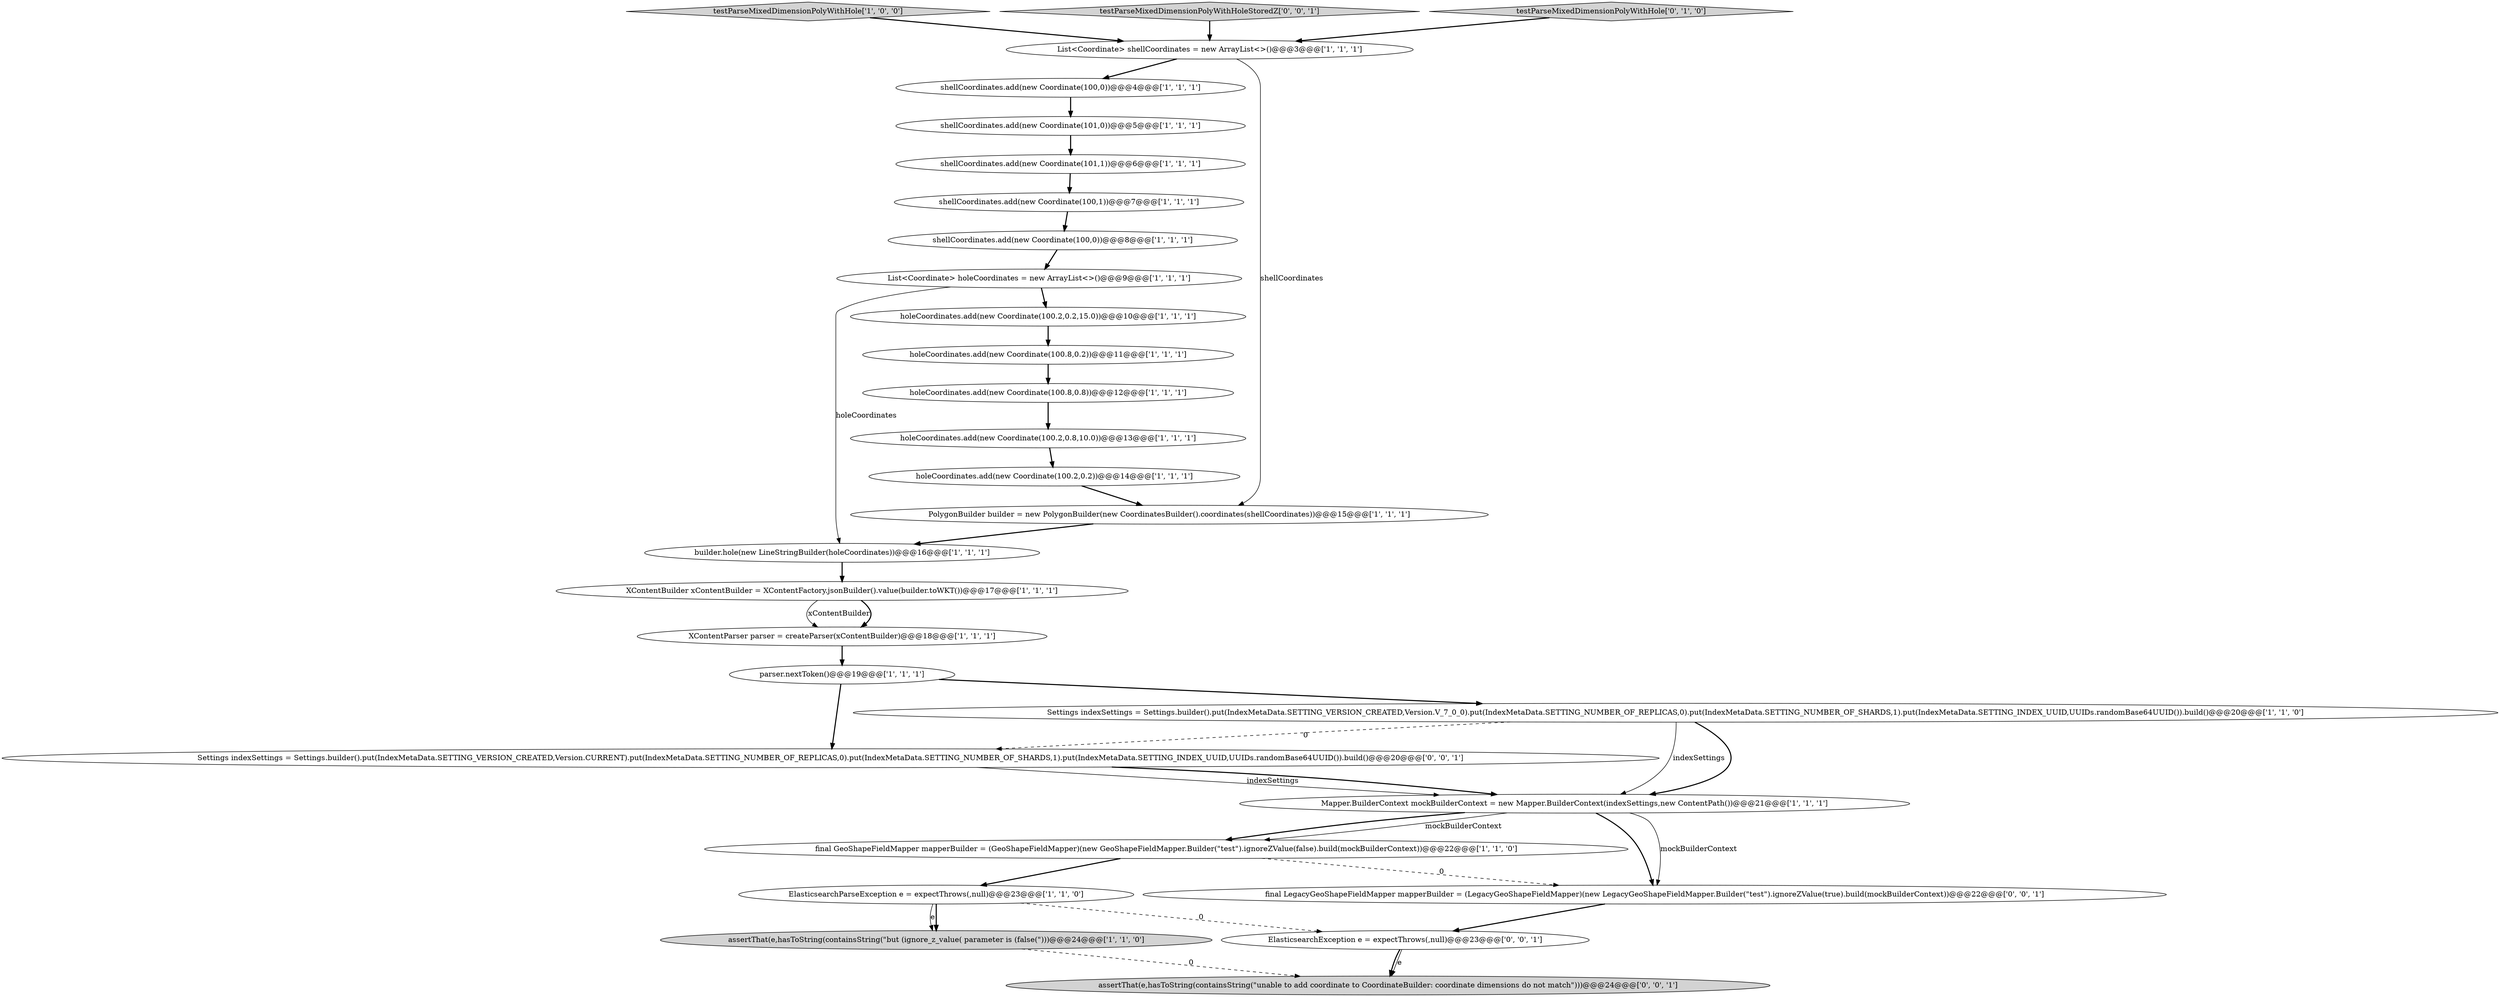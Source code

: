 digraph {
1 [style = filled, label = "ElasticsearchParseException e = expectThrows(,null)@@@23@@@['1', '1', '0']", fillcolor = white, shape = ellipse image = "AAA0AAABBB1BBB"];
9 [style = filled, label = "shellCoordinates.add(new Coordinate(100,1))@@@7@@@['1', '1', '1']", fillcolor = white, shape = ellipse image = "AAA0AAABBB1BBB"];
25 [style = filled, label = "final LegacyGeoShapeFieldMapper mapperBuilder = (LegacyGeoShapeFieldMapper)(new LegacyGeoShapeFieldMapper.Builder(\"test\").ignoreZValue(true).build(mockBuilderContext))@@@22@@@['0', '0', '1']", fillcolor = white, shape = ellipse image = "AAA0AAABBB3BBB"];
6 [style = filled, label = "final GeoShapeFieldMapper mapperBuilder = (GeoShapeFieldMapper)(new GeoShapeFieldMapper.Builder(\"test\").ignoreZValue(false).build(mockBuilderContext))@@@22@@@['1', '1', '0']", fillcolor = white, shape = ellipse image = "AAA0AAABBB1BBB"];
12 [style = filled, label = "Settings indexSettings = Settings.builder().put(IndexMetaData.SETTING_VERSION_CREATED,Version.V_7_0_0).put(IndexMetaData.SETTING_NUMBER_OF_REPLICAS,0).put(IndexMetaData.SETTING_NUMBER_OF_SHARDS,1).put(IndexMetaData.SETTING_INDEX_UUID,UUIDs.randomBase64UUID()).build()@@@20@@@['1', '1', '0']", fillcolor = white, shape = ellipse image = "AAA0AAABBB1BBB"];
4 [style = filled, label = "holeCoordinates.add(new Coordinate(100.2,0.8,10.0))@@@13@@@['1', '1', '1']", fillcolor = white, shape = ellipse image = "AAA0AAABBB1BBB"];
17 [style = filled, label = "holeCoordinates.add(new Coordinate(100.2,0.2,15.0))@@@10@@@['1', '1', '1']", fillcolor = white, shape = ellipse image = "AAA0AAABBB1BBB"];
10 [style = filled, label = "builder.hole(new LineStringBuilder(holeCoordinates))@@@16@@@['1', '1', '1']", fillcolor = white, shape = ellipse image = "AAA0AAABBB1BBB"];
18 [style = filled, label = "testParseMixedDimensionPolyWithHole['1', '0', '0']", fillcolor = lightgray, shape = diamond image = "AAA0AAABBB1BBB"];
19 [style = filled, label = "shellCoordinates.add(new Coordinate(100,0))@@@8@@@['1', '1', '1']", fillcolor = white, shape = ellipse image = "AAA0AAABBB1BBB"];
8 [style = filled, label = "shellCoordinates.add(new Coordinate(101,0))@@@5@@@['1', '1', '1']", fillcolor = white, shape = ellipse image = "AAA0AAABBB1BBB"];
5 [style = filled, label = "XContentParser parser = createParser(xContentBuilder)@@@18@@@['1', '1', '1']", fillcolor = white, shape = ellipse image = "AAA0AAABBB1BBB"];
24 [style = filled, label = "Settings indexSettings = Settings.builder().put(IndexMetaData.SETTING_VERSION_CREATED,Version.CURRENT).put(IndexMetaData.SETTING_NUMBER_OF_REPLICAS,0).put(IndexMetaData.SETTING_NUMBER_OF_SHARDS,1).put(IndexMetaData.SETTING_INDEX_UUID,UUIDs.randomBase64UUID()).build()@@@20@@@['0', '0', '1']", fillcolor = white, shape = ellipse image = "AAA0AAABBB3BBB"];
0 [style = filled, label = "holeCoordinates.add(new Coordinate(100.8,0.8))@@@12@@@['1', '1', '1']", fillcolor = white, shape = ellipse image = "AAA0AAABBB1BBB"];
20 [style = filled, label = "Mapper.BuilderContext mockBuilderContext = new Mapper.BuilderContext(indexSettings,new ContentPath())@@@21@@@['1', '1', '1']", fillcolor = white, shape = ellipse image = "AAA0AAABBB1BBB"];
14 [style = filled, label = "assertThat(e,hasToString(containsString(\"but (ignore_z_value( parameter is (false(\")))@@@24@@@['1', '1', '0']", fillcolor = lightgray, shape = ellipse image = "AAA0AAABBB1BBB"];
2 [style = filled, label = "PolygonBuilder builder = new PolygonBuilder(new CoordinatesBuilder().coordinates(shellCoordinates))@@@15@@@['1', '1', '1']", fillcolor = white, shape = ellipse image = "AAA0AAABBB1BBB"];
15 [style = filled, label = "holeCoordinates.add(new Coordinate(100.8,0.2))@@@11@@@['1', '1', '1']", fillcolor = white, shape = ellipse image = "AAA0AAABBB1BBB"];
7 [style = filled, label = "shellCoordinates.add(new Coordinate(100,0))@@@4@@@['1', '1', '1']", fillcolor = white, shape = ellipse image = "AAA0AAABBB1BBB"];
16 [style = filled, label = "holeCoordinates.add(new Coordinate(100.2,0.2))@@@14@@@['1', '1', '1']", fillcolor = white, shape = ellipse image = "AAA0AAABBB1BBB"];
21 [style = filled, label = "List<Coordinate> shellCoordinates = new ArrayList<>()@@@3@@@['1', '1', '1']", fillcolor = white, shape = ellipse image = "AAA0AAABBB1BBB"];
28 [style = filled, label = "ElasticsearchException e = expectThrows(,null)@@@23@@@['0', '0', '1']", fillcolor = white, shape = ellipse image = "AAA0AAABBB3BBB"];
22 [style = filled, label = "List<Coordinate> holeCoordinates = new ArrayList<>()@@@9@@@['1', '1', '1']", fillcolor = white, shape = ellipse image = "AAA0AAABBB1BBB"];
13 [style = filled, label = "XContentBuilder xContentBuilder = XContentFactory.jsonBuilder().value(builder.toWKT())@@@17@@@['1', '1', '1']", fillcolor = white, shape = ellipse image = "AAA0AAABBB1BBB"];
26 [style = filled, label = "testParseMixedDimensionPolyWithHoleStoredZ['0', '0', '1']", fillcolor = lightgray, shape = diamond image = "AAA0AAABBB3BBB"];
27 [style = filled, label = "assertThat(e,hasToString(containsString(\"unable to add coordinate to CoordinateBuilder: coordinate dimensions do not match\")))@@@24@@@['0', '0', '1']", fillcolor = lightgray, shape = ellipse image = "AAA0AAABBB3BBB"];
3 [style = filled, label = "shellCoordinates.add(new Coordinate(101,1))@@@6@@@['1', '1', '1']", fillcolor = white, shape = ellipse image = "AAA0AAABBB1BBB"];
23 [style = filled, label = "testParseMixedDimensionPolyWithHole['0', '1', '0']", fillcolor = lightgray, shape = diamond image = "AAA0AAABBB2BBB"];
11 [style = filled, label = "parser.nextToken()@@@19@@@['1', '1', '1']", fillcolor = white, shape = ellipse image = "AAA0AAABBB1BBB"];
20->25 [style = solid, label="mockBuilderContext"];
9->19 [style = bold, label=""];
20->6 [style = solid, label="mockBuilderContext"];
26->21 [style = bold, label=""];
7->8 [style = bold, label=""];
0->4 [style = bold, label=""];
11->12 [style = bold, label=""];
12->20 [style = solid, label="indexSettings"];
20->6 [style = bold, label=""];
24->20 [style = solid, label="indexSettings"];
4->16 [style = bold, label=""];
21->2 [style = solid, label="shellCoordinates"];
24->20 [style = bold, label=""];
1->14 [style = solid, label="e"];
19->22 [style = bold, label=""];
2->10 [style = bold, label=""];
13->5 [style = solid, label="xContentBuilder"];
22->17 [style = bold, label=""];
11->24 [style = bold, label=""];
1->14 [style = bold, label=""];
8->3 [style = bold, label=""];
22->10 [style = solid, label="holeCoordinates"];
12->24 [style = dashed, label="0"];
20->25 [style = bold, label=""];
16->2 [style = bold, label=""];
23->21 [style = bold, label=""];
28->27 [style = bold, label=""];
28->27 [style = solid, label="e"];
25->28 [style = bold, label=""];
15->0 [style = bold, label=""];
10->13 [style = bold, label=""];
17->15 [style = bold, label=""];
5->11 [style = bold, label=""];
1->28 [style = dashed, label="0"];
3->9 [style = bold, label=""];
12->20 [style = bold, label=""];
21->7 [style = bold, label=""];
18->21 [style = bold, label=""];
6->25 [style = dashed, label="0"];
6->1 [style = bold, label=""];
13->5 [style = bold, label=""];
14->27 [style = dashed, label="0"];
}

